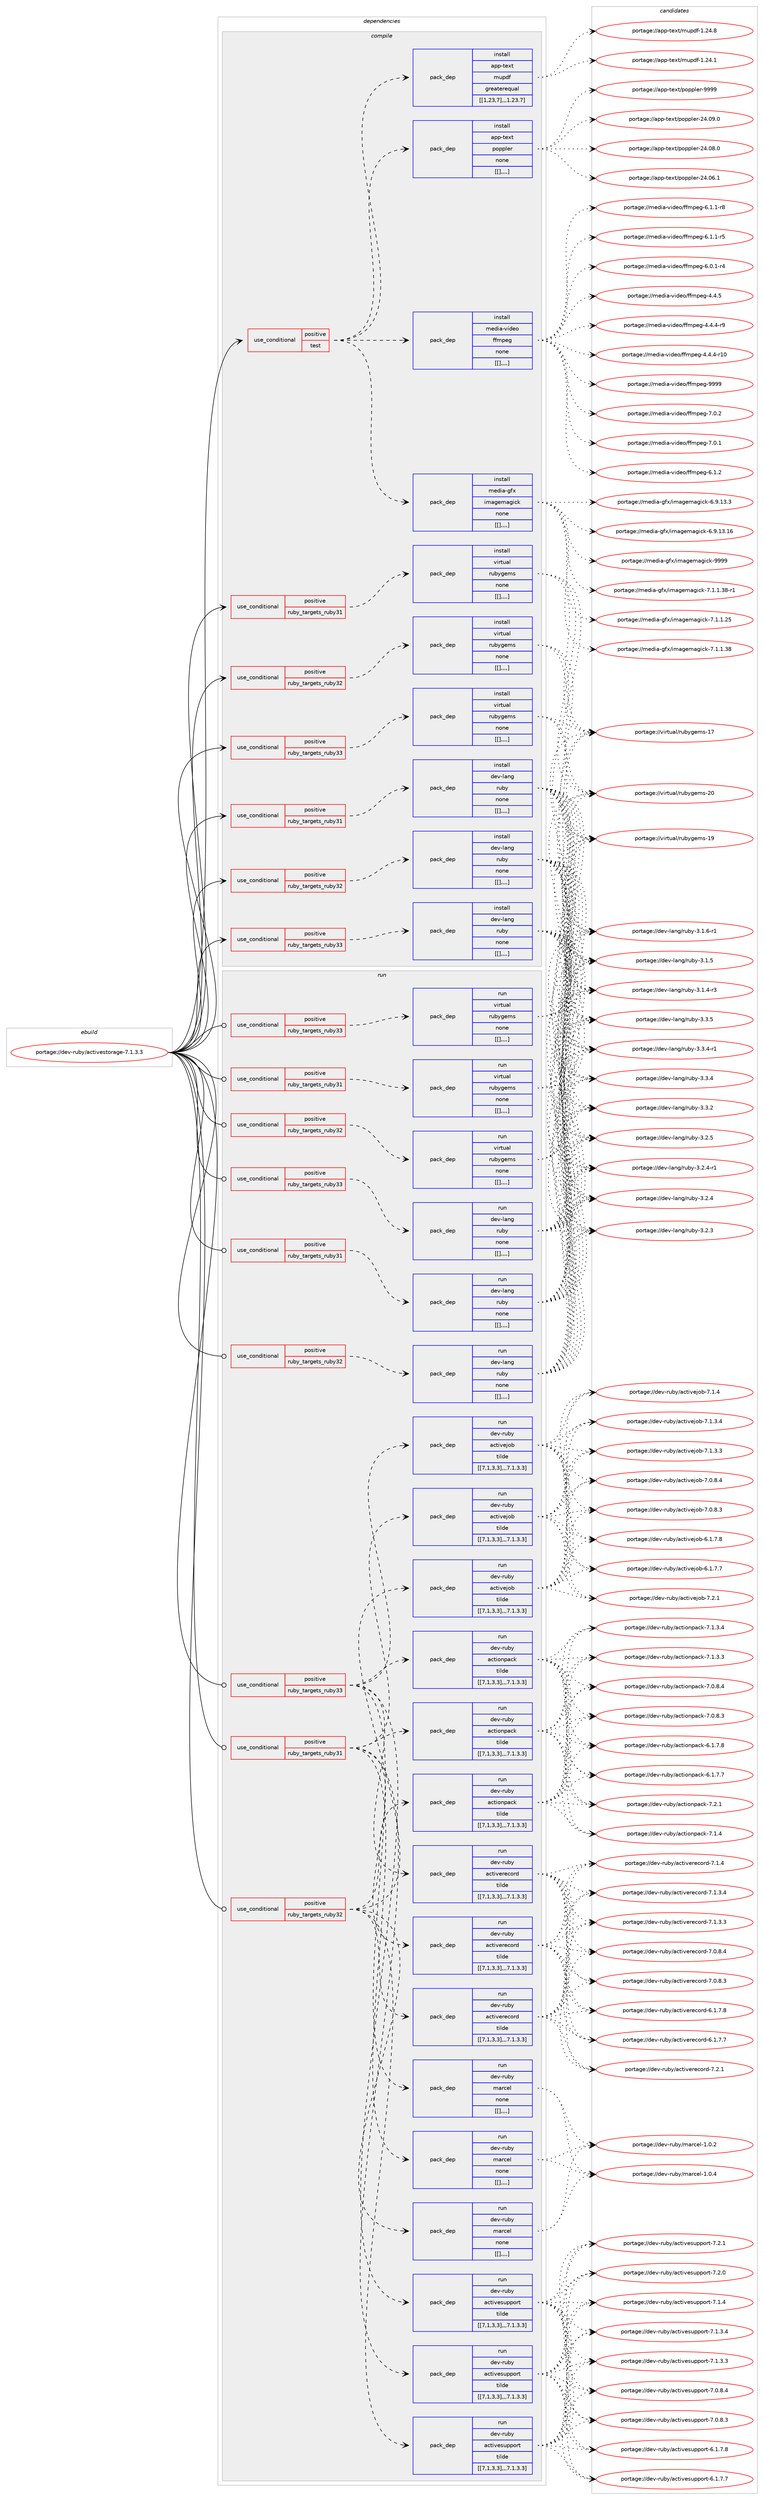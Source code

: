 digraph prolog {

# *************
# Graph options
# *************

newrank=true;
concentrate=true;
compound=true;
graph [rankdir=LR,fontname=Helvetica,fontsize=10,ranksep=1.5];#, ranksep=2.5, nodesep=0.2];
edge  [arrowhead=vee];
node  [fontname=Helvetica,fontsize=10];

# **********
# The ebuild
# **********

subgraph cluster_leftcol {
color=gray;
label=<<i>ebuild</i>>;
id [label="portage://dev-ruby/activestorage-7.1.3.3", color=red, width=4, href="../dev-ruby/activestorage-7.1.3.3.svg"];
}

# ****************
# The dependencies
# ****************

subgraph cluster_midcol {
color=gray;
label=<<i>dependencies</i>>;
subgraph cluster_compile {
fillcolor="#eeeeee";
style=filled;
label=<<i>compile</i>>;
subgraph cond44957 {
dependency177578 [label=<<TABLE BORDER="0" CELLBORDER="1" CELLSPACING="0" CELLPADDING="4"><TR><TD ROWSPAN="3" CELLPADDING="10">use_conditional</TD></TR><TR><TD>positive</TD></TR><TR><TD>ruby_targets_ruby31</TD></TR></TABLE>>, shape=none, color=red];
subgraph pack131344 {
dependency177579 [label=<<TABLE BORDER="0" CELLBORDER="1" CELLSPACING="0" CELLPADDING="4" WIDTH="220"><TR><TD ROWSPAN="6" CELLPADDING="30">pack_dep</TD></TR><TR><TD WIDTH="110">install</TD></TR><TR><TD>dev-lang</TD></TR><TR><TD>ruby</TD></TR><TR><TD>none</TD></TR><TR><TD>[[],,,,]</TD></TR></TABLE>>, shape=none, color=blue];
}
dependency177578:e -> dependency177579:w [weight=20,style="dashed",arrowhead="vee"];
}
id:e -> dependency177578:w [weight=20,style="solid",arrowhead="vee"];
subgraph cond44958 {
dependency177580 [label=<<TABLE BORDER="0" CELLBORDER="1" CELLSPACING="0" CELLPADDING="4"><TR><TD ROWSPAN="3" CELLPADDING="10">use_conditional</TD></TR><TR><TD>positive</TD></TR><TR><TD>ruby_targets_ruby31</TD></TR></TABLE>>, shape=none, color=red];
subgraph pack131345 {
dependency177581 [label=<<TABLE BORDER="0" CELLBORDER="1" CELLSPACING="0" CELLPADDING="4" WIDTH="220"><TR><TD ROWSPAN="6" CELLPADDING="30">pack_dep</TD></TR><TR><TD WIDTH="110">install</TD></TR><TR><TD>virtual</TD></TR><TR><TD>rubygems</TD></TR><TR><TD>none</TD></TR><TR><TD>[[],,,,]</TD></TR></TABLE>>, shape=none, color=blue];
}
dependency177580:e -> dependency177581:w [weight=20,style="dashed",arrowhead="vee"];
}
id:e -> dependency177580:w [weight=20,style="solid",arrowhead="vee"];
subgraph cond44959 {
dependency177582 [label=<<TABLE BORDER="0" CELLBORDER="1" CELLSPACING="0" CELLPADDING="4"><TR><TD ROWSPAN="3" CELLPADDING="10">use_conditional</TD></TR><TR><TD>positive</TD></TR><TR><TD>ruby_targets_ruby32</TD></TR></TABLE>>, shape=none, color=red];
subgraph pack131346 {
dependency177583 [label=<<TABLE BORDER="0" CELLBORDER="1" CELLSPACING="0" CELLPADDING="4" WIDTH="220"><TR><TD ROWSPAN="6" CELLPADDING="30">pack_dep</TD></TR><TR><TD WIDTH="110">install</TD></TR><TR><TD>dev-lang</TD></TR><TR><TD>ruby</TD></TR><TR><TD>none</TD></TR><TR><TD>[[],,,,]</TD></TR></TABLE>>, shape=none, color=blue];
}
dependency177582:e -> dependency177583:w [weight=20,style="dashed",arrowhead="vee"];
}
id:e -> dependency177582:w [weight=20,style="solid",arrowhead="vee"];
subgraph cond44960 {
dependency177584 [label=<<TABLE BORDER="0" CELLBORDER="1" CELLSPACING="0" CELLPADDING="4"><TR><TD ROWSPAN="3" CELLPADDING="10">use_conditional</TD></TR><TR><TD>positive</TD></TR><TR><TD>ruby_targets_ruby32</TD></TR></TABLE>>, shape=none, color=red];
subgraph pack131347 {
dependency177585 [label=<<TABLE BORDER="0" CELLBORDER="1" CELLSPACING="0" CELLPADDING="4" WIDTH="220"><TR><TD ROWSPAN="6" CELLPADDING="30">pack_dep</TD></TR><TR><TD WIDTH="110">install</TD></TR><TR><TD>virtual</TD></TR><TR><TD>rubygems</TD></TR><TR><TD>none</TD></TR><TR><TD>[[],,,,]</TD></TR></TABLE>>, shape=none, color=blue];
}
dependency177584:e -> dependency177585:w [weight=20,style="dashed",arrowhead="vee"];
}
id:e -> dependency177584:w [weight=20,style="solid",arrowhead="vee"];
subgraph cond44961 {
dependency177586 [label=<<TABLE BORDER="0" CELLBORDER="1" CELLSPACING="0" CELLPADDING="4"><TR><TD ROWSPAN="3" CELLPADDING="10">use_conditional</TD></TR><TR><TD>positive</TD></TR><TR><TD>ruby_targets_ruby33</TD></TR></TABLE>>, shape=none, color=red];
subgraph pack131348 {
dependency177587 [label=<<TABLE BORDER="0" CELLBORDER="1" CELLSPACING="0" CELLPADDING="4" WIDTH="220"><TR><TD ROWSPAN="6" CELLPADDING="30">pack_dep</TD></TR><TR><TD WIDTH="110">install</TD></TR><TR><TD>dev-lang</TD></TR><TR><TD>ruby</TD></TR><TR><TD>none</TD></TR><TR><TD>[[],,,,]</TD></TR></TABLE>>, shape=none, color=blue];
}
dependency177586:e -> dependency177587:w [weight=20,style="dashed",arrowhead="vee"];
}
id:e -> dependency177586:w [weight=20,style="solid",arrowhead="vee"];
subgraph cond44962 {
dependency177588 [label=<<TABLE BORDER="0" CELLBORDER="1" CELLSPACING="0" CELLPADDING="4"><TR><TD ROWSPAN="3" CELLPADDING="10">use_conditional</TD></TR><TR><TD>positive</TD></TR><TR><TD>ruby_targets_ruby33</TD></TR></TABLE>>, shape=none, color=red];
subgraph pack131349 {
dependency177589 [label=<<TABLE BORDER="0" CELLBORDER="1" CELLSPACING="0" CELLPADDING="4" WIDTH="220"><TR><TD ROWSPAN="6" CELLPADDING="30">pack_dep</TD></TR><TR><TD WIDTH="110">install</TD></TR><TR><TD>virtual</TD></TR><TR><TD>rubygems</TD></TR><TR><TD>none</TD></TR><TR><TD>[[],,,,]</TD></TR></TABLE>>, shape=none, color=blue];
}
dependency177588:e -> dependency177589:w [weight=20,style="dashed",arrowhead="vee"];
}
id:e -> dependency177588:w [weight=20,style="solid",arrowhead="vee"];
subgraph cond44963 {
dependency177590 [label=<<TABLE BORDER="0" CELLBORDER="1" CELLSPACING="0" CELLPADDING="4"><TR><TD ROWSPAN="3" CELLPADDING="10">use_conditional</TD></TR><TR><TD>positive</TD></TR><TR><TD>test</TD></TR></TABLE>>, shape=none, color=red];
subgraph pack131350 {
dependency177591 [label=<<TABLE BORDER="0" CELLBORDER="1" CELLSPACING="0" CELLPADDING="4" WIDTH="220"><TR><TD ROWSPAN="6" CELLPADDING="30">pack_dep</TD></TR><TR><TD WIDTH="110">install</TD></TR><TR><TD>app-text</TD></TR><TR><TD>mupdf</TD></TR><TR><TD>greaterequal</TD></TR><TR><TD>[[1,23,7],,,1.23.7]</TD></TR></TABLE>>, shape=none, color=blue];
}
dependency177590:e -> dependency177591:w [weight=20,style="dashed",arrowhead="vee"];
subgraph pack131351 {
dependency177592 [label=<<TABLE BORDER="0" CELLBORDER="1" CELLSPACING="0" CELLPADDING="4" WIDTH="220"><TR><TD ROWSPAN="6" CELLPADDING="30">pack_dep</TD></TR><TR><TD WIDTH="110">install</TD></TR><TR><TD>media-gfx</TD></TR><TR><TD>imagemagick</TD></TR><TR><TD>none</TD></TR><TR><TD>[[],,,,]</TD></TR></TABLE>>, shape=none, color=blue];
}
dependency177590:e -> dependency177592:w [weight=20,style="dashed",arrowhead="vee"];
subgraph pack131352 {
dependency177593 [label=<<TABLE BORDER="0" CELLBORDER="1" CELLSPACING="0" CELLPADDING="4" WIDTH="220"><TR><TD ROWSPAN="6" CELLPADDING="30">pack_dep</TD></TR><TR><TD WIDTH="110">install</TD></TR><TR><TD>media-video</TD></TR><TR><TD>ffmpeg</TD></TR><TR><TD>none</TD></TR><TR><TD>[[],,,,]</TD></TR></TABLE>>, shape=none, color=blue];
}
dependency177590:e -> dependency177593:w [weight=20,style="dashed",arrowhead="vee"];
subgraph pack131353 {
dependency177594 [label=<<TABLE BORDER="0" CELLBORDER="1" CELLSPACING="0" CELLPADDING="4" WIDTH="220"><TR><TD ROWSPAN="6" CELLPADDING="30">pack_dep</TD></TR><TR><TD WIDTH="110">install</TD></TR><TR><TD>app-text</TD></TR><TR><TD>poppler</TD></TR><TR><TD>none</TD></TR><TR><TD>[[],,,,]</TD></TR></TABLE>>, shape=none, color=blue];
}
dependency177590:e -> dependency177594:w [weight=20,style="dashed",arrowhead="vee"];
}
id:e -> dependency177590:w [weight=20,style="solid",arrowhead="vee"];
}
subgraph cluster_compileandrun {
fillcolor="#eeeeee";
style=filled;
label=<<i>compile and run</i>>;
}
subgraph cluster_run {
fillcolor="#eeeeee";
style=filled;
label=<<i>run</i>>;
subgraph cond44964 {
dependency177595 [label=<<TABLE BORDER="0" CELLBORDER="1" CELLSPACING="0" CELLPADDING="4"><TR><TD ROWSPAN="3" CELLPADDING="10">use_conditional</TD></TR><TR><TD>positive</TD></TR><TR><TD>ruby_targets_ruby31</TD></TR></TABLE>>, shape=none, color=red];
subgraph pack131354 {
dependency177596 [label=<<TABLE BORDER="0" CELLBORDER="1" CELLSPACING="0" CELLPADDING="4" WIDTH="220"><TR><TD ROWSPAN="6" CELLPADDING="30">pack_dep</TD></TR><TR><TD WIDTH="110">run</TD></TR><TR><TD>dev-lang</TD></TR><TR><TD>ruby</TD></TR><TR><TD>none</TD></TR><TR><TD>[[],,,,]</TD></TR></TABLE>>, shape=none, color=blue];
}
dependency177595:e -> dependency177596:w [weight=20,style="dashed",arrowhead="vee"];
}
id:e -> dependency177595:w [weight=20,style="solid",arrowhead="odot"];
subgraph cond44965 {
dependency177597 [label=<<TABLE BORDER="0" CELLBORDER="1" CELLSPACING="0" CELLPADDING="4"><TR><TD ROWSPAN="3" CELLPADDING="10">use_conditional</TD></TR><TR><TD>positive</TD></TR><TR><TD>ruby_targets_ruby31</TD></TR></TABLE>>, shape=none, color=red];
subgraph pack131355 {
dependency177598 [label=<<TABLE BORDER="0" CELLBORDER="1" CELLSPACING="0" CELLPADDING="4" WIDTH="220"><TR><TD ROWSPAN="6" CELLPADDING="30">pack_dep</TD></TR><TR><TD WIDTH="110">run</TD></TR><TR><TD>dev-ruby</TD></TR><TR><TD>actionpack</TD></TR><TR><TD>tilde</TD></TR><TR><TD>[[7,1,3,3],,,7.1.3.3]</TD></TR></TABLE>>, shape=none, color=blue];
}
dependency177597:e -> dependency177598:w [weight=20,style="dashed",arrowhead="vee"];
subgraph pack131356 {
dependency177599 [label=<<TABLE BORDER="0" CELLBORDER="1" CELLSPACING="0" CELLPADDING="4" WIDTH="220"><TR><TD ROWSPAN="6" CELLPADDING="30">pack_dep</TD></TR><TR><TD WIDTH="110">run</TD></TR><TR><TD>dev-ruby</TD></TR><TR><TD>activejob</TD></TR><TR><TD>tilde</TD></TR><TR><TD>[[7,1,3,3],,,7.1.3.3]</TD></TR></TABLE>>, shape=none, color=blue];
}
dependency177597:e -> dependency177599:w [weight=20,style="dashed",arrowhead="vee"];
subgraph pack131357 {
dependency177600 [label=<<TABLE BORDER="0" CELLBORDER="1" CELLSPACING="0" CELLPADDING="4" WIDTH="220"><TR><TD ROWSPAN="6" CELLPADDING="30">pack_dep</TD></TR><TR><TD WIDTH="110">run</TD></TR><TR><TD>dev-ruby</TD></TR><TR><TD>activerecord</TD></TR><TR><TD>tilde</TD></TR><TR><TD>[[7,1,3,3],,,7.1.3.3]</TD></TR></TABLE>>, shape=none, color=blue];
}
dependency177597:e -> dependency177600:w [weight=20,style="dashed",arrowhead="vee"];
subgraph pack131358 {
dependency177601 [label=<<TABLE BORDER="0" CELLBORDER="1" CELLSPACING="0" CELLPADDING="4" WIDTH="220"><TR><TD ROWSPAN="6" CELLPADDING="30">pack_dep</TD></TR><TR><TD WIDTH="110">run</TD></TR><TR><TD>dev-ruby</TD></TR><TR><TD>activesupport</TD></TR><TR><TD>tilde</TD></TR><TR><TD>[[7,1,3,3],,,7.1.3.3]</TD></TR></TABLE>>, shape=none, color=blue];
}
dependency177597:e -> dependency177601:w [weight=20,style="dashed",arrowhead="vee"];
subgraph pack131359 {
dependency177602 [label=<<TABLE BORDER="0" CELLBORDER="1" CELLSPACING="0" CELLPADDING="4" WIDTH="220"><TR><TD ROWSPAN="6" CELLPADDING="30">pack_dep</TD></TR><TR><TD WIDTH="110">run</TD></TR><TR><TD>dev-ruby</TD></TR><TR><TD>marcel</TD></TR><TR><TD>none</TD></TR><TR><TD>[[],,,,]</TD></TR></TABLE>>, shape=none, color=blue];
}
dependency177597:e -> dependency177602:w [weight=20,style="dashed",arrowhead="vee"];
}
id:e -> dependency177597:w [weight=20,style="solid",arrowhead="odot"];
subgraph cond44966 {
dependency177603 [label=<<TABLE BORDER="0" CELLBORDER="1" CELLSPACING="0" CELLPADDING="4"><TR><TD ROWSPAN="3" CELLPADDING="10">use_conditional</TD></TR><TR><TD>positive</TD></TR><TR><TD>ruby_targets_ruby31</TD></TR></TABLE>>, shape=none, color=red];
subgraph pack131360 {
dependency177604 [label=<<TABLE BORDER="0" CELLBORDER="1" CELLSPACING="0" CELLPADDING="4" WIDTH="220"><TR><TD ROWSPAN="6" CELLPADDING="30">pack_dep</TD></TR><TR><TD WIDTH="110">run</TD></TR><TR><TD>virtual</TD></TR><TR><TD>rubygems</TD></TR><TR><TD>none</TD></TR><TR><TD>[[],,,,]</TD></TR></TABLE>>, shape=none, color=blue];
}
dependency177603:e -> dependency177604:w [weight=20,style="dashed",arrowhead="vee"];
}
id:e -> dependency177603:w [weight=20,style="solid",arrowhead="odot"];
subgraph cond44967 {
dependency177605 [label=<<TABLE BORDER="0" CELLBORDER="1" CELLSPACING="0" CELLPADDING="4"><TR><TD ROWSPAN="3" CELLPADDING="10">use_conditional</TD></TR><TR><TD>positive</TD></TR><TR><TD>ruby_targets_ruby32</TD></TR></TABLE>>, shape=none, color=red];
subgraph pack131361 {
dependency177606 [label=<<TABLE BORDER="0" CELLBORDER="1" CELLSPACING="0" CELLPADDING="4" WIDTH="220"><TR><TD ROWSPAN="6" CELLPADDING="30">pack_dep</TD></TR><TR><TD WIDTH="110">run</TD></TR><TR><TD>dev-lang</TD></TR><TR><TD>ruby</TD></TR><TR><TD>none</TD></TR><TR><TD>[[],,,,]</TD></TR></TABLE>>, shape=none, color=blue];
}
dependency177605:e -> dependency177606:w [weight=20,style="dashed",arrowhead="vee"];
}
id:e -> dependency177605:w [weight=20,style="solid",arrowhead="odot"];
subgraph cond44968 {
dependency177607 [label=<<TABLE BORDER="0" CELLBORDER="1" CELLSPACING="0" CELLPADDING="4"><TR><TD ROWSPAN="3" CELLPADDING="10">use_conditional</TD></TR><TR><TD>positive</TD></TR><TR><TD>ruby_targets_ruby32</TD></TR></TABLE>>, shape=none, color=red];
subgraph pack131362 {
dependency177608 [label=<<TABLE BORDER="0" CELLBORDER="1" CELLSPACING="0" CELLPADDING="4" WIDTH="220"><TR><TD ROWSPAN="6" CELLPADDING="30">pack_dep</TD></TR><TR><TD WIDTH="110">run</TD></TR><TR><TD>dev-ruby</TD></TR><TR><TD>actionpack</TD></TR><TR><TD>tilde</TD></TR><TR><TD>[[7,1,3,3],,,7.1.3.3]</TD></TR></TABLE>>, shape=none, color=blue];
}
dependency177607:e -> dependency177608:w [weight=20,style="dashed",arrowhead="vee"];
subgraph pack131363 {
dependency177609 [label=<<TABLE BORDER="0" CELLBORDER="1" CELLSPACING="0" CELLPADDING="4" WIDTH="220"><TR><TD ROWSPAN="6" CELLPADDING="30">pack_dep</TD></TR><TR><TD WIDTH="110">run</TD></TR><TR><TD>dev-ruby</TD></TR><TR><TD>activejob</TD></TR><TR><TD>tilde</TD></TR><TR><TD>[[7,1,3,3],,,7.1.3.3]</TD></TR></TABLE>>, shape=none, color=blue];
}
dependency177607:e -> dependency177609:w [weight=20,style="dashed",arrowhead="vee"];
subgraph pack131364 {
dependency177610 [label=<<TABLE BORDER="0" CELLBORDER="1" CELLSPACING="0" CELLPADDING="4" WIDTH="220"><TR><TD ROWSPAN="6" CELLPADDING="30">pack_dep</TD></TR><TR><TD WIDTH="110">run</TD></TR><TR><TD>dev-ruby</TD></TR><TR><TD>activerecord</TD></TR><TR><TD>tilde</TD></TR><TR><TD>[[7,1,3,3],,,7.1.3.3]</TD></TR></TABLE>>, shape=none, color=blue];
}
dependency177607:e -> dependency177610:w [weight=20,style="dashed",arrowhead="vee"];
subgraph pack131365 {
dependency177611 [label=<<TABLE BORDER="0" CELLBORDER="1" CELLSPACING="0" CELLPADDING="4" WIDTH="220"><TR><TD ROWSPAN="6" CELLPADDING="30">pack_dep</TD></TR><TR><TD WIDTH="110">run</TD></TR><TR><TD>dev-ruby</TD></TR><TR><TD>activesupport</TD></TR><TR><TD>tilde</TD></TR><TR><TD>[[7,1,3,3],,,7.1.3.3]</TD></TR></TABLE>>, shape=none, color=blue];
}
dependency177607:e -> dependency177611:w [weight=20,style="dashed",arrowhead="vee"];
subgraph pack131366 {
dependency177612 [label=<<TABLE BORDER="0" CELLBORDER="1" CELLSPACING="0" CELLPADDING="4" WIDTH="220"><TR><TD ROWSPAN="6" CELLPADDING="30">pack_dep</TD></TR><TR><TD WIDTH="110">run</TD></TR><TR><TD>dev-ruby</TD></TR><TR><TD>marcel</TD></TR><TR><TD>none</TD></TR><TR><TD>[[],,,,]</TD></TR></TABLE>>, shape=none, color=blue];
}
dependency177607:e -> dependency177612:w [weight=20,style="dashed",arrowhead="vee"];
}
id:e -> dependency177607:w [weight=20,style="solid",arrowhead="odot"];
subgraph cond44969 {
dependency177613 [label=<<TABLE BORDER="0" CELLBORDER="1" CELLSPACING="0" CELLPADDING="4"><TR><TD ROWSPAN="3" CELLPADDING="10">use_conditional</TD></TR><TR><TD>positive</TD></TR><TR><TD>ruby_targets_ruby32</TD></TR></TABLE>>, shape=none, color=red];
subgraph pack131367 {
dependency177614 [label=<<TABLE BORDER="0" CELLBORDER="1" CELLSPACING="0" CELLPADDING="4" WIDTH="220"><TR><TD ROWSPAN="6" CELLPADDING="30">pack_dep</TD></TR><TR><TD WIDTH="110">run</TD></TR><TR><TD>virtual</TD></TR><TR><TD>rubygems</TD></TR><TR><TD>none</TD></TR><TR><TD>[[],,,,]</TD></TR></TABLE>>, shape=none, color=blue];
}
dependency177613:e -> dependency177614:w [weight=20,style="dashed",arrowhead="vee"];
}
id:e -> dependency177613:w [weight=20,style="solid",arrowhead="odot"];
subgraph cond44970 {
dependency177615 [label=<<TABLE BORDER="0" CELLBORDER="1" CELLSPACING="0" CELLPADDING="4"><TR><TD ROWSPAN="3" CELLPADDING="10">use_conditional</TD></TR><TR><TD>positive</TD></TR><TR><TD>ruby_targets_ruby33</TD></TR></TABLE>>, shape=none, color=red];
subgraph pack131368 {
dependency177616 [label=<<TABLE BORDER="0" CELLBORDER="1" CELLSPACING="0" CELLPADDING="4" WIDTH="220"><TR><TD ROWSPAN="6" CELLPADDING="30">pack_dep</TD></TR><TR><TD WIDTH="110">run</TD></TR><TR><TD>dev-lang</TD></TR><TR><TD>ruby</TD></TR><TR><TD>none</TD></TR><TR><TD>[[],,,,]</TD></TR></TABLE>>, shape=none, color=blue];
}
dependency177615:e -> dependency177616:w [weight=20,style="dashed",arrowhead="vee"];
}
id:e -> dependency177615:w [weight=20,style="solid",arrowhead="odot"];
subgraph cond44971 {
dependency177617 [label=<<TABLE BORDER="0" CELLBORDER="1" CELLSPACING="0" CELLPADDING="4"><TR><TD ROWSPAN="3" CELLPADDING="10">use_conditional</TD></TR><TR><TD>positive</TD></TR><TR><TD>ruby_targets_ruby33</TD></TR></TABLE>>, shape=none, color=red];
subgraph pack131369 {
dependency177618 [label=<<TABLE BORDER="0" CELLBORDER="1" CELLSPACING="0" CELLPADDING="4" WIDTH="220"><TR><TD ROWSPAN="6" CELLPADDING="30">pack_dep</TD></TR><TR><TD WIDTH="110">run</TD></TR><TR><TD>dev-ruby</TD></TR><TR><TD>actionpack</TD></TR><TR><TD>tilde</TD></TR><TR><TD>[[7,1,3,3],,,7.1.3.3]</TD></TR></TABLE>>, shape=none, color=blue];
}
dependency177617:e -> dependency177618:w [weight=20,style="dashed",arrowhead="vee"];
subgraph pack131370 {
dependency177619 [label=<<TABLE BORDER="0" CELLBORDER="1" CELLSPACING="0" CELLPADDING="4" WIDTH="220"><TR><TD ROWSPAN="6" CELLPADDING="30">pack_dep</TD></TR><TR><TD WIDTH="110">run</TD></TR><TR><TD>dev-ruby</TD></TR><TR><TD>activejob</TD></TR><TR><TD>tilde</TD></TR><TR><TD>[[7,1,3,3],,,7.1.3.3]</TD></TR></TABLE>>, shape=none, color=blue];
}
dependency177617:e -> dependency177619:w [weight=20,style="dashed",arrowhead="vee"];
subgraph pack131371 {
dependency177620 [label=<<TABLE BORDER="0" CELLBORDER="1" CELLSPACING="0" CELLPADDING="4" WIDTH="220"><TR><TD ROWSPAN="6" CELLPADDING="30">pack_dep</TD></TR><TR><TD WIDTH="110">run</TD></TR><TR><TD>dev-ruby</TD></TR><TR><TD>activerecord</TD></TR><TR><TD>tilde</TD></TR><TR><TD>[[7,1,3,3],,,7.1.3.3]</TD></TR></TABLE>>, shape=none, color=blue];
}
dependency177617:e -> dependency177620:w [weight=20,style="dashed",arrowhead="vee"];
subgraph pack131372 {
dependency177621 [label=<<TABLE BORDER="0" CELLBORDER="1" CELLSPACING="0" CELLPADDING="4" WIDTH="220"><TR><TD ROWSPAN="6" CELLPADDING="30">pack_dep</TD></TR><TR><TD WIDTH="110">run</TD></TR><TR><TD>dev-ruby</TD></TR><TR><TD>activesupport</TD></TR><TR><TD>tilde</TD></TR><TR><TD>[[7,1,3,3],,,7.1.3.3]</TD></TR></TABLE>>, shape=none, color=blue];
}
dependency177617:e -> dependency177621:w [weight=20,style="dashed",arrowhead="vee"];
subgraph pack131373 {
dependency177622 [label=<<TABLE BORDER="0" CELLBORDER="1" CELLSPACING="0" CELLPADDING="4" WIDTH="220"><TR><TD ROWSPAN="6" CELLPADDING="30">pack_dep</TD></TR><TR><TD WIDTH="110">run</TD></TR><TR><TD>dev-ruby</TD></TR><TR><TD>marcel</TD></TR><TR><TD>none</TD></TR><TR><TD>[[],,,,]</TD></TR></TABLE>>, shape=none, color=blue];
}
dependency177617:e -> dependency177622:w [weight=20,style="dashed",arrowhead="vee"];
}
id:e -> dependency177617:w [weight=20,style="solid",arrowhead="odot"];
subgraph cond44972 {
dependency177623 [label=<<TABLE BORDER="0" CELLBORDER="1" CELLSPACING="0" CELLPADDING="4"><TR><TD ROWSPAN="3" CELLPADDING="10">use_conditional</TD></TR><TR><TD>positive</TD></TR><TR><TD>ruby_targets_ruby33</TD></TR></TABLE>>, shape=none, color=red];
subgraph pack131374 {
dependency177624 [label=<<TABLE BORDER="0" CELLBORDER="1" CELLSPACING="0" CELLPADDING="4" WIDTH="220"><TR><TD ROWSPAN="6" CELLPADDING="30">pack_dep</TD></TR><TR><TD WIDTH="110">run</TD></TR><TR><TD>virtual</TD></TR><TR><TD>rubygems</TD></TR><TR><TD>none</TD></TR><TR><TD>[[],,,,]</TD></TR></TABLE>>, shape=none, color=blue];
}
dependency177623:e -> dependency177624:w [weight=20,style="dashed",arrowhead="vee"];
}
id:e -> dependency177623:w [weight=20,style="solid",arrowhead="odot"];
}
}

# **************
# The candidates
# **************

subgraph cluster_choices {
rank=same;
color=gray;
label=<<i>candidates</i>>;

subgraph choice131344 {
color=black;
nodesep=1;
choice10010111845108971101034711411798121455146514653 [label="portage://dev-lang/ruby-3.3.5", color=red, width=4,href="../dev-lang/ruby-3.3.5.svg"];
choice100101118451089711010347114117981214551465146524511449 [label="portage://dev-lang/ruby-3.3.4-r1", color=red, width=4,href="../dev-lang/ruby-3.3.4-r1.svg"];
choice10010111845108971101034711411798121455146514652 [label="portage://dev-lang/ruby-3.3.4", color=red, width=4,href="../dev-lang/ruby-3.3.4.svg"];
choice10010111845108971101034711411798121455146514650 [label="portage://dev-lang/ruby-3.3.2", color=red, width=4,href="../dev-lang/ruby-3.3.2.svg"];
choice10010111845108971101034711411798121455146504653 [label="portage://dev-lang/ruby-3.2.5", color=red, width=4,href="../dev-lang/ruby-3.2.5.svg"];
choice100101118451089711010347114117981214551465046524511449 [label="portage://dev-lang/ruby-3.2.4-r1", color=red, width=4,href="../dev-lang/ruby-3.2.4-r1.svg"];
choice10010111845108971101034711411798121455146504652 [label="portage://dev-lang/ruby-3.2.4", color=red, width=4,href="../dev-lang/ruby-3.2.4.svg"];
choice10010111845108971101034711411798121455146504651 [label="portage://dev-lang/ruby-3.2.3", color=red, width=4,href="../dev-lang/ruby-3.2.3.svg"];
choice100101118451089711010347114117981214551464946544511449 [label="portage://dev-lang/ruby-3.1.6-r1", color=red, width=4,href="../dev-lang/ruby-3.1.6-r1.svg"];
choice10010111845108971101034711411798121455146494653 [label="portage://dev-lang/ruby-3.1.5", color=red, width=4,href="../dev-lang/ruby-3.1.5.svg"];
choice100101118451089711010347114117981214551464946524511451 [label="portage://dev-lang/ruby-3.1.4-r3", color=red, width=4,href="../dev-lang/ruby-3.1.4-r3.svg"];
dependency177579:e -> choice10010111845108971101034711411798121455146514653:w [style=dotted,weight="100"];
dependency177579:e -> choice100101118451089711010347114117981214551465146524511449:w [style=dotted,weight="100"];
dependency177579:e -> choice10010111845108971101034711411798121455146514652:w [style=dotted,weight="100"];
dependency177579:e -> choice10010111845108971101034711411798121455146514650:w [style=dotted,weight="100"];
dependency177579:e -> choice10010111845108971101034711411798121455146504653:w [style=dotted,weight="100"];
dependency177579:e -> choice100101118451089711010347114117981214551465046524511449:w [style=dotted,weight="100"];
dependency177579:e -> choice10010111845108971101034711411798121455146504652:w [style=dotted,weight="100"];
dependency177579:e -> choice10010111845108971101034711411798121455146504651:w [style=dotted,weight="100"];
dependency177579:e -> choice100101118451089711010347114117981214551464946544511449:w [style=dotted,weight="100"];
dependency177579:e -> choice10010111845108971101034711411798121455146494653:w [style=dotted,weight="100"];
dependency177579:e -> choice100101118451089711010347114117981214551464946524511451:w [style=dotted,weight="100"];
}
subgraph choice131345 {
color=black;
nodesep=1;
choice118105114116117971084711411798121103101109115455048 [label="portage://virtual/rubygems-20", color=red, width=4,href="../virtual/rubygems-20.svg"];
choice118105114116117971084711411798121103101109115454957 [label="portage://virtual/rubygems-19", color=red, width=4,href="../virtual/rubygems-19.svg"];
choice118105114116117971084711411798121103101109115454955 [label="portage://virtual/rubygems-17", color=red, width=4,href="../virtual/rubygems-17.svg"];
dependency177581:e -> choice118105114116117971084711411798121103101109115455048:w [style=dotted,weight="100"];
dependency177581:e -> choice118105114116117971084711411798121103101109115454957:w [style=dotted,weight="100"];
dependency177581:e -> choice118105114116117971084711411798121103101109115454955:w [style=dotted,weight="100"];
}
subgraph choice131346 {
color=black;
nodesep=1;
choice10010111845108971101034711411798121455146514653 [label="portage://dev-lang/ruby-3.3.5", color=red, width=4,href="../dev-lang/ruby-3.3.5.svg"];
choice100101118451089711010347114117981214551465146524511449 [label="portage://dev-lang/ruby-3.3.4-r1", color=red, width=4,href="../dev-lang/ruby-3.3.4-r1.svg"];
choice10010111845108971101034711411798121455146514652 [label="portage://dev-lang/ruby-3.3.4", color=red, width=4,href="../dev-lang/ruby-3.3.4.svg"];
choice10010111845108971101034711411798121455146514650 [label="portage://dev-lang/ruby-3.3.2", color=red, width=4,href="../dev-lang/ruby-3.3.2.svg"];
choice10010111845108971101034711411798121455146504653 [label="portage://dev-lang/ruby-3.2.5", color=red, width=4,href="../dev-lang/ruby-3.2.5.svg"];
choice100101118451089711010347114117981214551465046524511449 [label="portage://dev-lang/ruby-3.2.4-r1", color=red, width=4,href="../dev-lang/ruby-3.2.4-r1.svg"];
choice10010111845108971101034711411798121455146504652 [label="portage://dev-lang/ruby-3.2.4", color=red, width=4,href="../dev-lang/ruby-3.2.4.svg"];
choice10010111845108971101034711411798121455146504651 [label="portage://dev-lang/ruby-3.2.3", color=red, width=4,href="../dev-lang/ruby-3.2.3.svg"];
choice100101118451089711010347114117981214551464946544511449 [label="portage://dev-lang/ruby-3.1.6-r1", color=red, width=4,href="../dev-lang/ruby-3.1.6-r1.svg"];
choice10010111845108971101034711411798121455146494653 [label="portage://dev-lang/ruby-3.1.5", color=red, width=4,href="../dev-lang/ruby-3.1.5.svg"];
choice100101118451089711010347114117981214551464946524511451 [label="portage://dev-lang/ruby-3.1.4-r3", color=red, width=4,href="../dev-lang/ruby-3.1.4-r3.svg"];
dependency177583:e -> choice10010111845108971101034711411798121455146514653:w [style=dotted,weight="100"];
dependency177583:e -> choice100101118451089711010347114117981214551465146524511449:w [style=dotted,weight="100"];
dependency177583:e -> choice10010111845108971101034711411798121455146514652:w [style=dotted,weight="100"];
dependency177583:e -> choice10010111845108971101034711411798121455146514650:w [style=dotted,weight="100"];
dependency177583:e -> choice10010111845108971101034711411798121455146504653:w [style=dotted,weight="100"];
dependency177583:e -> choice100101118451089711010347114117981214551465046524511449:w [style=dotted,weight="100"];
dependency177583:e -> choice10010111845108971101034711411798121455146504652:w [style=dotted,weight="100"];
dependency177583:e -> choice10010111845108971101034711411798121455146504651:w [style=dotted,weight="100"];
dependency177583:e -> choice100101118451089711010347114117981214551464946544511449:w [style=dotted,weight="100"];
dependency177583:e -> choice10010111845108971101034711411798121455146494653:w [style=dotted,weight="100"];
dependency177583:e -> choice100101118451089711010347114117981214551464946524511451:w [style=dotted,weight="100"];
}
subgraph choice131347 {
color=black;
nodesep=1;
choice118105114116117971084711411798121103101109115455048 [label="portage://virtual/rubygems-20", color=red, width=4,href="../virtual/rubygems-20.svg"];
choice118105114116117971084711411798121103101109115454957 [label="portage://virtual/rubygems-19", color=red, width=4,href="../virtual/rubygems-19.svg"];
choice118105114116117971084711411798121103101109115454955 [label="portage://virtual/rubygems-17", color=red, width=4,href="../virtual/rubygems-17.svg"];
dependency177585:e -> choice118105114116117971084711411798121103101109115455048:w [style=dotted,weight="100"];
dependency177585:e -> choice118105114116117971084711411798121103101109115454957:w [style=dotted,weight="100"];
dependency177585:e -> choice118105114116117971084711411798121103101109115454955:w [style=dotted,weight="100"];
}
subgraph choice131348 {
color=black;
nodesep=1;
choice10010111845108971101034711411798121455146514653 [label="portage://dev-lang/ruby-3.3.5", color=red, width=4,href="../dev-lang/ruby-3.3.5.svg"];
choice100101118451089711010347114117981214551465146524511449 [label="portage://dev-lang/ruby-3.3.4-r1", color=red, width=4,href="../dev-lang/ruby-3.3.4-r1.svg"];
choice10010111845108971101034711411798121455146514652 [label="portage://dev-lang/ruby-3.3.4", color=red, width=4,href="../dev-lang/ruby-3.3.4.svg"];
choice10010111845108971101034711411798121455146514650 [label="portage://dev-lang/ruby-3.3.2", color=red, width=4,href="../dev-lang/ruby-3.3.2.svg"];
choice10010111845108971101034711411798121455146504653 [label="portage://dev-lang/ruby-3.2.5", color=red, width=4,href="../dev-lang/ruby-3.2.5.svg"];
choice100101118451089711010347114117981214551465046524511449 [label="portage://dev-lang/ruby-3.2.4-r1", color=red, width=4,href="../dev-lang/ruby-3.2.4-r1.svg"];
choice10010111845108971101034711411798121455146504652 [label="portage://dev-lang/ruby-3.2.4", color=red, width=4,href="../dev-lang/ruby-3.2.4.svg"];
choice10010111845108971101034711411798121455146504651 [label="portage://dev-lang/ruby-3.2.3", color=red, width=4,href="../dev-lang/ruby-3.2.3.svg"];
choice100101118451089711010347114117981214551464946544511449 [label="portage://dev-lang/ruby-3.1.6-r1", color=red, width=4,href="../dev-lang/ruby-3.1.6-r1.svg"];
choice10010111845108971101034711411798121455146494653 [label="portage://dev-lang/ruby-3.1.5", color=red, width=4,href="../dev-lang/ruby-3.1.5.svg"];
choice100101118451089711010347114117981214551464946524511451 [label="portage://dev-lang/ruby-3.1.4-r3", color=red, width=4,href="../dev-lang/ruby-3.1.4-r3.svg"];
dependency177587:e -> choice10010111845108971101034711411798121455146514653:w [style=dotted,weight="100"];
dependency177587:e -> choice100101118451089711010347114117981214551465146524511449:w [style=dotted,weight="100"];
dependency177587:e -> choice10010111845108971101034711411798121455146514652:w [style=dotted,weight="100"];
dependency177587:e -> choice10010111845108971101034711411798121455146514650:w [style=dotted,weight="100"];
dependency177587:e -> choice10010111845108971101034711411798121455146504653:w [style=dotted,weight="100"];
dependency177587:e -> choice100101118451089711010347114117981214551465046524511449:w [style=dotted,weight="100"];
dependency177587:e -> choice10010111845108971101034711411798121455146504652:w [style=dotted,weight="100"];
dependency177587:e -> choice10010111845108971101034711411798121455146504651:w [style=dotted,weight="100"];
dependency177587:e -> choice100101118451089711010347114117981214551464946544511449:w [style=dotted,weight="100"];
dependency177587:e -> choice10010111845108971101034711411798121455146494653:w [style=dotted,weight="100"];
dependency177587:e -> choice100101118451089711010347114117981214551464946524511451:w [style=dotted,weight="100"];
}
subgraph choice131349 {
color=black;
nodesep=1;
choice118105114116117971084711411798121103101109115455048 [label="portage://virtual/rubygems-20", color=red, width=4,href="../virtual/rubygems-20.svg"];
choice118105114116117971084711411798121103101109115454957 [label="portage://virtual/rubygems-19", color=red, width=4,href="../virtual/rubygems-19.svg"];
choice118105114116117971084711411798121103101109115454955 [label="portage://virtual/rubygems-17", color=red, width=4,href="../virtual/rubygems-17.svg"];
dependency177589:e -> choice118105114116117971084711411798121103101109115455048:w [style=dotted,weight="100"];
dependency177589:e -> choice118105114116117971084711411798121103101109115454957:w [style=dotted,weight="100"];
dependency177589:e -> choice118105114116117971084711411798121103101109115454955:w [style=dotted,weight="100"];
}
subgraph choice131350 {
color=black;
nodesep=1;
choice97112112451161011201164710911711210010245494650524656 [label="portage://app-text/mupdf-1.24.8", color=red, width=4,href="../app-text/mupdf-1.24.8.svg"];
choice97112112451161011201164710911711210010245494650524649 [label="portage://app-text/mupdf-1.24.1", color=red, width=4,href="../app-text/mupdf-1.24.1.svg"];
dependency177591:e -> choice97112112451161011201164710911711210010245494650524656:w [style=dotted,weight="100"];
dependency177591:e -> choice97112112451161011201164710911711210010245494650524649:w [style=dotted,weight="100"];
}
subgraph choice131351 {
color=black;
nodesep=1;
choice1091011001059745103102120471051099710310110997103105991074557575757 [label="portage://media-gfx/imagemagick-9999", color=red, width=4,href="../media-gfx/imagemagick-9999.svg"];
choice1091011001059745103102120471051099710310110997103105991074555464946494651564511449 [label="portage://media-gfx/imagemagick-7.1.1.38-r1", color=red, width=4,href="../media-gfx/imagemagick-7.1.1.38-r1.svg"];
choice109101100105974510310212047105109971031011099710310599107455546494649465156 [label="portage://media-gfx/imagemagick-7.1.1.38", color=red, width=4,href="../media-gfx/imagemagick-7.1.1.38.svg"];
choice109101100105974510310212047105109971031011099710310599107455546494649465053 [label="portage://media-gfx/imagemagick-7.1.1.25", color=red, width=4,href="../media-gfx/imagemagick-7.1.1.25.svg"];
choice10910110010597451031021204710510997103101109971031059910745544657464951464954 [label="portage://media-gfx/imagemagick-6.9.13.16", color=red, width=4,href="../media-gfx/imagemagick-6.9.13.16.svg"];
choice109101100105974510310212047105109971031011099710310599107455446574649514651 [label="portage://media-gfx/imagemagick-6.9.13.3", color=red, width=4,href="../media-gfx/imagemagick-6.9.13.3.svg"];
dependency177592:e -> choice1091011001059745103102120471051099710310110997103105991074557575757:w [style=dotted,weight="100"];
dependency177592:e -> choice1091011001059745103102120471051099710310110997103105991074555464946494651564511449:w [style=dotted,weight="100"];
dependency177592:e -> choice109101100105974510310212047105109971031011099710310599107455546494649465156:w [style=dotted,weight="100"];
dependency177592:e -> choice109101100105974510310212047105109971031011099710310599107455546494649465053:w [style=dotted,weight="100"];
dependency177592:e -> choice10910110010597451031021204710510997103101109971031059910745544657464951464954:w [style=dotted,weight="100"];
dependency177592:e -> choice109101100105974510310212047105109971031011099710310599107455446574649514651:w [style=dotted,weight="100"];
}
subgraph choice131352 {
color=black;
nodesep=1;
choice1091011001059745118105100101111471021021091121011034557575757 [label="portage://media-video/ffmpeg-9999", color=red, width=4,href="../media-video/ffmpeg-9999.svg"];
choice109101100105974511810510010111147102102109112101103455546484650 [label="portage://media-video/ffmpeg-7.0.2", color=red, width=4,href="../media-video/ffmpeg-7.0.2.svg"];
choice109101100105974511810510010111147102102109112101103455546484649 [label="portage://media-video/ffmpeg-7.0.1", color=red, width=4,href="../media-video/ffmpeg-7.0.1.svg"];
choice109101100105974511810510010111147102102109112101103455446494650 [label="portage://media-video/ffmpeg-6.1.2", color=red, width=4,href="../media-video/ffmpeg-6.1.2.svg"];
choice1091011001059745118105100101111471021021091121011034554464946494511456 [label="portage://media-video/ffmpeg-6.1.1-r8", color=red, width=4,href="../media-video/ffmpeg-6.1.1-r8.svg"];
choice1091011001059745118105100101111471021021091121011034554464946494511453 [label="portage://media-video/ffmpeg-6.1.1-r5", color=red, width=4,href="../media-video/ffmpeg-6.1.1-r5.svg"];
choice1091011001059745118105100101111471021021091121011034554464846494511452 [label="portage://media-video/ffmpeg-6.0.1-r4", color=red, width=4,href="../media-video/ffmpeg-6.0.1-r4.svg"];
choice109101100105974511810510010111147102102109112101103455246524653 [label="portage://media-video/ffmpeg-4.4.5", color=red, width=4,href="../media-video/ffmpeg-4.4.5.svg"];
choice1091011001059745118105100101111471021021091121011034552465246524511457 [label="portage://media-video/ffmpeg-4.4.4-r9", color=red, width=4,href="../media-video/ffmpeg-4.4.4-r9.svg"];
choice109101100105974511810510010111147102102109112101103455246524652451144948 [label="portage://media-video/ffmpeg-4.4.4-r10", color=red, width=4,href="../media-video/ffmpeg-4.4.4-r10.svg"];
dependency177593:e -> choice1091011001059745118105100101111471021021091121011034557575757:w [style=dotted,weight="100"];
dependency177593:e -> choice109101100105974511810510010111147102102109112101103455546484650:w [style=dotted,weight="100"];
dependency177593:e -> choice109101100105974511810510010111147102102109112101103455546484649:w [style=dotted,weight="100"];
dependency177593:e -> choice109101100105974511810510010111147102102109112101103455446494650:w [style=dotted,weight="100"];
dependency177593:e -> choice1091011001059745118105100101111471021021091121011034554464946494511456:w [style=dotted,weight="100"];
dependency177593:e -> choice1091011001059745118105100101111471021021091121011034554464946494511453:w [style=dotted,weight="100"];
dependency177593:e -> choice1091011001059745118105100101111471021021091121011034554464846494511452:w [style=dotted,weight="100"];
dependency177593:e -> choice109101100105974511810510010111147102102109112101103455246524653:w [style=dotted,weight="100"];
dependency177593:e -> choice1091011001059745118105100101111471021021091121011034552465246524511457:w [style=dotted,weight="100"];
dependency177593:e -> choice109101100105974511810510010111147102102109112101103455246524652451144948:w [style=dotted,weight="100"];
}
subgraph choice131353 {
color=black;
nodesep=1;
choice9711211245116101120116471121111121121081011144557575757 [label="portage://app-text/poppler-9999", color=red, width=4,href="../app-text/poppler-9999.svg"];
choice9711211245116101120116471121111121121081011144550524648574648 [label="portage://app-text/poppler-24.09.0", color=red, width=4,href="../app-text/poppler-24.09.0.svg"];
choice9711211245116101120116471121111121121081011144550524648564648 [label="portage://app-text/poppler-24.08.0", color=red, width=4,href="../app-text/poppler-24.08.0.svg"];
choice9711211245116101120116471121111121121081011144550524648544649 [label="portage://app-text/poppler-24.06.1", color=red, width=4,href="../app-text/poppler-24.06.1.svg"];
dependency177594:e -> choice9711211245116101120116471121111121121081011144557575757:w [style=dotted,weight="100"];
dependency177594:e -> choice9711211245116101120116471121111121121081011144550524648574648:w [style=dotted,weight="100"];
dependency177594:e -> choice9711211245116101120116471121111121121081011144550524648564648:w [style=dotted,weight="100"];
dependency177594:e -> choice9711211245116101120116471121111121121081011144550524648544649:w [style=dotted,weight="100"];
}
subgraph choice131354 {
color=black;
nodesep=1;
choice10010111845108971101034711411798121455146514653 [label="portage://dev-lang/ruby-3.3.5", color=red, width=4,href="../dev-lang/ruby-3.3.5.svg"];
choice100101118451089711010347114117981214551465146524511449 [label="portage://dev-lang/ruby-3.3.4-r1", color=red, width=4,href="../dev-lang/ruby-3.3.4-r1.svg"];
choice10010111845108971101034711411798121455146514652 [label="portage://dev-lang/ruby-3.3.4", color=red, width=4,href="../dev-lang/ruby-3.3.4.svg"];
choice10010111845108971101034711411798121455146514650 [label="portage://dev-lang/ruby-3.3.2", color=red, width=4,href="../dev-lang/ruby-3.3.2.svg"];
choice10010111845108971101034711411798121455146504653 [label="portage://dev-lang/ruby-3.2.5", color=red, width=4,href="../dev-lang/ruby-3.2.5.svg"];
choice100101118451089711010347114117981214551465046524511449 [label="portage://dev-lang/ruby-3.2.4-r1", color=red, width=4,href="../dev-lang/ruby-3.2.4-r1.svg"];
choice10010111845108971101034711411798121455146504652 [label="portage://dev-lang/ruby-3.2.4", color=red, width=4,href="../dev-lang/ruby-3.2.4.svg"];
choice10010111845108971101034711411798121455146504651 [label="portage://dev-lang/ruby-3.2.3", color=red, width=4,href="../dev-lang/ruby-3.2.3.svg"];
choice100101118451089711010347114117981214551464946544511449 [label="portage://dev-lang/ruby-3.1.6-r1", color=red, width=4,href="../dev-lang/ruby-3.1.6-r1.svg"];
choice10010111845108971101034711411798121455146494653 [label="portage://dev-lang/ruby-3.1.5", color=red, width=4,href="../dev-lang/ruby-3.1.5.svg"];
choice100101118451089711010347114117981214551464946524511451 [label="portage://dev-lang/ruby-3.1.4-r3", color=red, width=4,href="../dev-lang/ruby-3.1.4-r3.svg"];
dependency177596:e -> choice10010111845108971101034711411798121455146514653:w [style=dotted,weight="100"];
dependency177596:e -> choice100101118451089711010347114117981214551465146524511449:w [style=dotted,weight="100"];
dependency177596:e -> choice10010111845108971101034711411798121455146514652:w [style=dotted,weight="100"];
dependency177596:e -> choice10010111845108971101034711411798121455146514650:w [style=dotted,weight="100"];
dependency177596:e -> choice10010111845108971101034711411798121455146504653:w [style=dotted,weight="100"];
dependency177596:e -> choice100101118451089711010347114117981214551465046524511449:w [style=dotted,weight="100"];
dependency177596:e -> choice10010111845108971101034711411798121455146504652:w [style=dotted,weight="100"];
dependency177596:e -> choice10010111845108971101034711411798121455146504651:w [style=dotted,weight="100"];
dependency177596:e -> choice100101118451089711010347114117981214551464946544511449:w [style=dotted,weight="100"];
dependency177596:e -> choice10010111845108971101034711411798121455146494653:w [style=dotted,weight="100"];
dependency177596:e -> choice100101118451089711010347114117981214551464946524511451:w [style=dotted,weight="100"];
}
subgraph choice131355 {
color=black;
nodesep=1;
choice10010111845114117981214797991161051111101129799107455546504649 [label="portage://dev-ruby/actionpack-7.2.1", color=red, width=4,href="../dev-ruby/actionpack-7.2.1.svg"];
choice10010111845114117981214797991161051111101129799107455546494652 [label="portage://dev-ruby/actionpack-7.1.4", color=red, width=4,href="../dev-ruby/actionpack-7.1.4.svg"];
choice100101118451141179812147979911610511111011297991074555464946514652 [label="portage://dev-ruby/actionpack-7.1.3.4", color=red, width=4,href="../dev-ruby/actionpack-7.1.3.4.svg"];
choice100101118451141179812147979911610511111011297991074555464946514651 [label="portage://dev-ruby/actionpack-7.1.3.3", color=red, width=4,href="../dev-ruby/actionpack-7.1.3.3.svg"];
choice100101118451141179812147979911610511111011297991074555464846564652 [label="portage://dev-ruby/actionpack-7.0.8.4", color=red, width=4,href="../dev-ruby/actionpack-7.0.8.4.svg"];
choice100101118451141179812147979911610511111011297991074555464846564651 [label="portage://dev-ruby/actionpack-7.0.8.3", color=red, width=4,href="../dev-ruby/actionpack-7.0.8.3.svg"];
choice100101118451141179812147979911610511111011297991074554464946554656 [label="portage://dev-ruby/actionpack-6.1.7.8", color=red, width=4,href="../dev-ruby/actionpack-6.1.7.8.svg"];
choice100101118451141179812147979911610511111011297991074554464946554655 [label="portage://dev-ruby/actionpack-6.1.7.7", color=red, width=4,href="../dev-ruby/actionpack-6.1.7.7.svg"];
dependency177598:e -> choice10010111845114117981214797991161051111101129799107455546504649:w [style=dotted,weight="100"];
dependency177598:e -> choice10010111845114117981214797991161051111101129799107455546494652:w [style=dotted,weight="100"];
dependency177598:e -> choice100101118451141179812147979911610511111011297991074555464946514652:w [style=dotted,weight="100"];
dependency177598:e -> choice100101118451141179812147979911610511111011297991074555464946514651:w [style=dotted,weight="100"];
dependency177598:e -> choice100101118451141179812147979911610511111011297991074555464846564652:w [style=dotted,weight="100"];
dependency177598:e -> choice100101118451141179812147979911610511111011297991074555464846564651:w [style=dotted,weight="100"];
dependency177598:e -> choice100101118451141179812147979911610511111011297991074554464946554656:w [style=dotted,weight="100"];
dependency177598:e -> choice100101118451141179812147979911610511111011297991074554464946554655:w [style=dotted,weight="100"];
}
subgraph choice131356 {
color=black;
nodesep=1;
choice100101118451141179812147979911610511810110611198455546504649 [label="portage://dev-ruby/activejob-7.2.1", color=red, width=4,href="../dev-ruby/activejob-7.2.1.svg"];
choice100101118451141179812147979911610511810110611198455546494652 [label="portage://dev-ruby/activejob-7.1.4", color=red, width=4,href="../dev-ruby/activejob-7.1.4.svg"];
choice1001011184511411798121479799116105118101106111984555464946514652 [label="portage://dev-ruby/activejob-7.1.3.4", color=red, width=4,href="../dev-ruby/activejob-7.1.3.4.svg"];
choice1001011184511411798121479799116105118101106111984555464946514651 [label="portage://dev-ruby/activejob-7.1.3.3", color=red, width=4,href="../dev-ruby/activejob-7.1.3.3.svg"];
choice1001011184511411798121479799116105118101106111984555464846564652 [label="portage://dev-ruby/activejob-7.0.8.4", color=red, width=4,href="../dev-ruby/activejob-7.0.8.4.svg"];
choice1001011184511411798121479799116105118101106111984555464846564651 [label="portage://dev-ruby/activejob-7.0.8.3", color=red, width=4,href="../dev-ruby/activejob-7.0.8.3.svg"];
choice1001011184511411798121479799116105118101106111984554464946554656 [label="portage://dev-ruby/activejob-6.1.7.8", color=red, width=4,href="../dev-ruby/activejob-6.1.7.8.svg"];
choice1001011184511411798121479799116105118101106111984554464946554655 [label="portage://dev-ruby/activejob-6.1.7.7", color=red, width=4,href="../dev-ruby/activejob-6.1.7.7.svg"];
dependency177599:e -> choice100101118451141179812147979911610511810110611198455546504649:w [style=dotted,weight="100"];
dependency177599:e -> choice100101118451141179812147979911610511810110611198455546494652:w [style=dotted,weight="100"];
dependency177599:e -> choice1001011184511411798121479799116105118101106111984555464946514652:w [style=dotted,weight="100"];
dependency177599:e -> choice1001011184511411798121479799116105118101106111984555464946514651:w [style=dotted,weight="100"];
dependency177599:e -> choice1001011184511411798121479799116105118101106111984555464846564652:w [style=dotted,weight="100"];
dependency177599:e -> choice1001011184511411798121479799116105118101106111984555464846564651:w [style=dotted,weight="100"];
dependency177599:e -> choice1001011184511411798121479799116105118101106111984554464946554656:w [style=dotted,weight="100"];
dependency177599:e -> choice1001011184511411798121479799116105118101106111984554464946554655:w [style=dotted,weight="100"];
}
subgraph choice131357 {
color=black;
nodesep=1;
choice100101118451141179812147979911610511810111410199111114100455546504649 [label="portage://dev-ruby/activerecord-7.2.1", color=red, width=4,href="../dev-ruby/activerecord-7.2.1.svg"];
choice100101118451141179812147979911610511810111410199111114100455546494652 [label="portage://dev-ruby/activerecord-7.1.4", color=red, width=4,href="../dev-ruby/activerecord-7.1.4.svg"];
choice1001011184511411798121479799116105118101114101991111141004555464946514652 [label="portage://dev-ruby/activerecord-7.1.3.4", color=red, width=4,href="../dev-ruby/activerecord-7.1.3.4.svg"];
choice1001011184511411798121479799116105118101114101991111141004555464946514651 [label="portage://dev-ruby/activerecord-7.1.3.3", color=red, width=4,href="../dev-ruby/activerecord-7.1.3.3.svg"];
choice1001011184511411798121479799116105118101114101991111141004555464846564652 [label="portage://dev-ruby/activerecord-7.0.8.4", color=red, width=4,href="../dev-ruby/activerecord-7.0.8.4.svg"];
choice1001011184511411798121479799116105118101114101991111141004555464846564651 [label="portage://dev-ruby/activerecord-7.0.8.3", color=red, width=4,href="../dev-ruby/activerecord-7.0.8.3.svg"];
choice1001011184511411798121479799116105118101114101991111141004554464946554656 [label="portage://dev-ruby/activerecord-6.1.7.8", color=red, width=4,href="../dev-ruby/activerecord-6.1.7.8.svg"];
choice1001011184511411798121479799116105118101114101991111141004554464946554655 [label="portage://dev-ruby/activerecord-6.1.7.7", color=red, width=4,href="../dev-ruby/activerecord-6.1.7.7.svg"];
dependency177600:e -> choice100101118451141179812147979911610511810111410199111114100455546504649:w [style=dotted,weight="100"];
dependency177600:e -> choice100101118451141179812147979911610511810111410199111114100455546494652:w [style=dotted,weight="100"];
dependency177600:e -> choice1001011184511411798121479799116105118101114101991111141004555464946514652:w [style=dotted,weight="100"];
dependency177600:e -> choice1001011184511411798121479799116105118101114101991111141004555464946514651:w [style=dotted,weight="100"];
dependency177600:e -> choice1001011184511411798121479799116105118101114101991111141004555464846564652:w [style=dotted,weight="100"];
dependency177600:e -> choice1001011184511411798121479799116105118101114101991111141004555464846564651:w [style=dotted,weight="100"];
dependency177600:e -> choice1001011184511411798121479799116105118101114101991111141004554464946554656:w [style=dotted,weight="100"];
dependency177600:e -> choice1001011184511411798121479799116105118101114101991111141004554464946554655:w [style=dotted,weight="100"];
}
subgraph choice131358 {
color=black;
nodesep=1;
choice1001011184511411798121479799116105118101115117112112111114116455546504649 [label="portage://dev-ruby/activesupport-7.2.1", color=red, width=4,href="../dev-ruby/activesupport-7.2.1.svg"];
choice1001011184511411798121479799116105118101115117112112111114116455546504648 [label="portage://dev-ruby/activesupport-7.2.0", color=red, width=4,href="../dev-ruby/activesupport-7.2.0.svg"];
choice1001011184511411798121479799116105118101115117112112111114116455546494652 [label="portage://dev-ruby/activesupport-7.1.4", color=red, width=4,href="../dev-ruby/activesupport-7.1.4.svg"];
choice10010111845114117981214797991161051181011151171121121111141164555464946514652 [label="portage://dev-ruby/activesupport-7.1.3.4", color=red, width=4,href="../dev-ruby/activesupport-7.1.3.4.svg"];
choice10010111845114117981214797991161051181011151171121121111141164555464946514651 [label="portage://dev-ruby/activesupport-7.1.3.3", color=red, width=4,href="../dev-ruby/activesupport-7.1.3.3.svg"];
choice10010111845114117981214797991161051181011151171121121111141164555464846564652 [label="portage://dev-ruby/activesupport-7.0.8.4", color=red, width=4,href="../dev-ruby/activesupport-7.0.8.4.svg"];
choice10010111845114117981214797991161051181011151171121121111141164555464846564651 [label="portage://dev-ruby/activesupport-7.0.8.3", color=red, width=4,href="../dev-ruby/activesupport-7.0.8.3.svg"];
choice10010111845114117981214797991161051181011151171121121111141164554464946554656 [label="portage://dev-ruby/activesupport-6.1.7.8", color=red, width=4,href="../dev-ruby/activesupport-6.1.7.8.svg"];
choice10010111845114117981214797991161051181011151171121121111141164554464946554655 [label="portage://dev-ruby/activesupport-6.1.7.7", color=red, width=4,href="../dev-ruby/activesupport-6.1.7.7.svg"];
dependency177601:e -> choice1001011184511411798121479799116105118101115117112112111114116455546504649:w [style=dotted,weight="100"];
dependency177601:e -> choice1001011184511411798121479799116105118101115117112112111114116455546504648:w [style=dotted,weight="100"];
dependency177601:e -> choice1001011184511411798121479799116105118101115117112112111114116455546494652:w [style=dotted,weight="100"];
dependency177601:e -> choice10010111845114117981214797991161051181011151171121121111141164555464946514652:w [style=dotted,weight="100"];
dependency177601:e -> choice10010111845114117981214797991161051181011151171121121111141164555464946514651:w [style=dotted,weight="100"];
dependency177601:e -> choice10010111845114117981214797991161051181011151171121121111141164555464846564652:w [style=dotted,weight="100"];
dependency177601:e -> choice10010111845114117981214797991161051181011151171121121111141164555464846564651:w [style=dotted,weight="100"];
dependency177601:e -> choice10010111845114117981214797991161051181011151171121121111141164554464946554656:w [style=dotted,weight="100"];
dependency177601:e -> choice10010111845114117981214797991161051181011151171121121111141164554464946554655:w [style=dotted,weight="100"];
}
subgraph choice131359 {
color=black;
nodesep=1;
choice1001011184511411798121471099711499101108454946484652 [label="portage://dev-ruby/marcel-1.0.4", color=red, width=4,href="../dev-ruby/marcel-1.0.4.svg"];
choice1001011184511411798121471099711499101108454946484650 [label="portage://dev-ruby/marcel-1.0.2", color=red, width=4,href="../dev-ruby/marcel-1.0.2.svg"];
dependency177602:e -> choice1001011184511411798121471099711499101108454946484652:w [style=dotted,weight="100"];
dependency177602:e -> choice1001011184511411798121471099711499101108454946484650:w [style=dotted,weight="100"];
}
subgraph choice131360 {
color=black;
nodesep=1;
choice118105114116117971084711411798121103101109115455048 [label="portage://virtual/rubygems-20", color=red, width=4,href="../virtual/rubygems-20.svg"];
choice118105114116117971084711411798121103101109115454957 [label="portage://virtual/rubygems-19", color=red, width=4,href="../virtual/rubygems-19.svg"];
choice118105114116117971084711411798121103101109115454955 [label="portage://virtual/rubygems-17", color=red, width=4,href="../virtual/rubygems-17.svg"];
dependency177604:e -> choice118105114116117971084711411798121103101109115455048:w [style=dotted,weight="100"];
dependency177604:e -> choice118105114116117971084711411798121103101109115454957:w [style=dotted,weight="100"];
dependency177604:e -> choice118105114116117971084711411798121103101109115454955:w [style=dotted,weight="100"];
}
subgraph choice131361 {
color=black;
nodesep=1;
choice10010111845108971101034711411798121455146514653 [label="portage://dev-lang/ruby-3.3.5", color=red, width=4,href="../dev-lang/ruby-3.3.5.svg"];
choice100101118451089711010347114117981214551465146524511449 [label="portage://dev-lang/ruby-3.3.4-r1", color=red, width=4,href="../dev-lang/ruby-3.3.4-r1.svg"];
choice10010111845108971101034711411798121455146514652 [label="portage://dev-lang/ruby-3.3.4", color=red, width=4,href="../dev-lang/ruby-3.3.4.svg"];
choice10010111845108971101034711411798121455146514650 [label="portage://dev-lang/ruby-3.3.2", color=red, width=4,href="../dev-lang/ruby-3.3.2.svg"];
choice10010111845108971101034711411798121455146504653 [label="portage://dev-lang/ruby-3.2.5", color=red, width=4,href="../dev-lang/ruby-3.2.5.svg"];
choice100101118451089711010347114117981214551465046524511449 [label="portage://dev-lang/ruby-3.2.4-r1", color=red, width=4,href="../dev-lang/ruby-3.2.4-r1.svg"];
choice10010111845108971101034711411798121455146504652 [label="portage://dev-lang/ruby-3.2.4", color=red, width=4,href="../dev-lang/ruby-3.2.4.svg"];
choice10010111845108971101034711411798121455146504651 [label="portage://dev-lang/ruby-3.2.3", color=red, width=4,href="../dev-lang/ruby-3.2.3.svg"];
choice100101118451089711010347114117981214551464946544511449 [label="portage://dev-lang/ruby-3.1.6-r1", color=red, width=4,href="../dev-lang/ruby-3.1.6-r1.svg"];
choice10010111845108971101034711411798121455146494653 [label="portage://dev-lang/ruby-3.1.5", color=red, width=4,href="../dev-lang/ruby-3.1.5.svg"];
choice100101118451089711010347114117981214551464946524511451 [label="portage://dev-lang/ruby-3.1.4-r3", color=red, width=4,href="../dev-lang/ruby-3.1.4-r3.svg"];
dependency177606:e -> choice10010111845108971101034711411798121455146514653:w [style=dotted,weight="100"];
dependency177606:e -> choice100101118451089711010347114117981214551465146524511449:w [style=dotted,weight="100"];
dependency177606:e -> choice10010111845108971101034711411798121455146514652:w [style=dotted,weight="100"];
dependency177606:e -> choice10010111845108971101034711411798121455146514650:w [style=dotted,weight="100"];
dependency177606:e -> choice10010111845108971101034711411798121455146504653:w [style=dotted,weight="100"];
dependency177606:e -> choice100101118451089711010347114117981214551465046524511449:w [style=dotted,weight="100"];
dependency177606:e -> choice10010111845108971101034711411798121455146504652:w [style=dotted,weight="100"];
dependency177606:e -> choice10010111845108971101034711411798121455146504651:w [style=dotted,weight="100"];
dependency177606:e -> choice100101118451089711010347114117981214551464946544511449:w [style=dotted,weight="100"];
dependency177606:e -> choice10010111845108971101034711411798121455146494653:w [style=dotted,weight="100"];
dependency177606:e -> choice100101118451089711010347114117981214551464946524511451:w [style=dotted,weight="100"];
}
subgraph choice131362 {
color=black;
nodesep=1;
choice10010111845114117981214797991161051111101129799107455546504649 [label="portage://dev-ruby/actionpack-7.2.1", color=red, width=4,href="../dev-ruby/actionpack-7.2.1.svg"];
choice10010111845114117981214797991161051111101129799107455546494652 [label="portage://dev-ruby/actionpack-7.1.4", color=red, width=4,href="../dev-ruby/actionpack-7.1.4.svg"];
choice100101118451141179812147979911610511111011297991074555464946514652 [label="portage://dev-ruby/actionpack-7.1.3.4", color=red, width=4,href="../dev-ruby/actionpack-7.1.3.4.svg"];
choice100101118451141179812147979911610511111011297991074555464946514651 [label="portage://dev-ruby/actionpack-7.1.3.3", color=red, width=4,href="../dev-ruby/actionpack-7.1.3.3.svg"];
choice100101118451141179812147979911610511111011297991074555464846564652 [label="portage://dev-ruby/actionpack-7.0.8.4", color=red, width=4,href="../dev-ruby/actionpack-7.0.8.4.svg"];
choice100101118451141179812147979911610511111011297991074555464846564651 [label="portage://dev-ruby/actionpack-7.0.8.3", color=red, width=4,href="../dev-ruby/actionpack-7.0.8.3.svg"];
choice100101118451141179812147979911610511111011297991074554464946554656 [label="portage://dev-ruby/actionpack-6.1.7.8", color=red, width=4,href="../dev-ruby/actionpack-6.1.7.8.svg"];
choice100101118451141179812147979911610511111011297991074554464946554655 [label="portage://dev-ruby/actionpack-6.1.7.7", color=red, width=4,href="../dev-ruby/actionpack-6.1.7.7.svg"];
dependency177608:e -> choice10010111845114117981214797991161051111101129799107455546504649:w [style=dotted,weight="100"];
dependency177608:e -> choice10010111845114117981214797991161051111101129799107455546494652:w [style=dotted,weight="100"];
dependency177608:e -> choice100101118451141179812147979911610511111011297991074555464946514652:w [style=dotted,weight="100"];
dependency177608:e -> choice100101118451141179812147979911610511111011297991074555464946514651:w [style=dotted,weight="100"];
dependency177608:e -> choice100101118451141179812147979911610511111011297991074555464846564652:w [style=dotted,weight="100"];
dependency177608:e -> choice100101118451141179812147979911610511111011297991074555464846564651:w [style=dotted,weight="100"];
dependency177608:e -> choice100101118451141179812147979911610511111011297991074554464946554656:w [style=dotted,weight="100"];
dependency177608:e -> choice100101118451141179812147979911610511111011297991074554464946554655:w [style=dotted,weight="100"];
}
subgraph choice131363 {
color=black;
nodesep=1;
choice100101118451141179812147979911610511810110611198455546504649 [label="portage://dev-ruby/activejob-7.2.1", color=red, width=4,href="../dev-ruby/activejob-7.2.1.svg"];
choice100101118451141179812147979911610511810110611198455546494652 [label="portage://dev-ruby/activejob-7.1.4", color=red, width=4,href="../dev-ruby/activejob-7.1.4.svg"];
choice1001011184511411798121479799116105118101106111984555464946514652 [label="portage://dev-ruby/activejob-7.1.3.4", color=red, width=4,href="../dev-ruby/activejob-7.1.3.4.svg"];
choice1001011184511411798121479799116105118101106111984555464946514651 [label="portage://dev-ruby/activejob-7.1.3.3", color=red, width=4,href="../dev-ruby/activejob-7.1.3.3.svg"];
choice1001011184511411798121479799116105118101106111984555464846564652 [label="portage://dev-ruby/activejob-7.0.8.4", color=red, width=4,href="../dev-ruby/activejob-7.0.8.4.svg"];
choice1001011184511411798121479799116105118101106111984555464846564651 [label="portage://dev-ruby/activejob-7.0.8.3", color=red, width=4,href="../dev-ruby/activejob-7.0.8.3.svg"];
choice1001011184511411798121479799116105118101106111984554464946554656 [label="portage://dev-ruby/activejob-6.1.7.8", color=red, width=4,href="../dev-ruby/activejob-6.1.7.8.svg"];
choice1001011184511411798121479799116105118101106111984554464946554655 [label="portage://dev-ruby/activejob-6.1.7.7", color=red, width=4,href="../dev-ruby/activejob-6.1.7.7.svg"];
dependency177609:e -> choice100101118451141179812147979911610511810110611198455546504649:w [style=dotted,weight="100"];
dependency177609:e -> choice100101118451141179812147979911610511810110611198455546494652:w [style=dotted,weight="100"];
dependency177609:e -> choice1001011184511411798121479799116105118101106111984555464946514652:w [style=dotted,weight="100"];
dependency177609:e -> choice1001011184511411798121479799116105118101106111984555464946514651:w [style=dotted,weight="100"];
dependency177609:e -> choice1001011184511411798121479799116105118101106111984555464846564652:w [style=dotted,weight="100"];
dependency177609:e -> choice1001011184511411798121479799116105118101106111984555464846564651:w [style=dotted,weight="100"];
dependency177609:e -> choice1001011184511411798121479799116105118101106111984554464946554656:w [style=dotted,weight="100"];
dependency177609:e -> choice1001011184511411798121479799116105118101106111984554464946554655:w [style=dotted,weight="100"];
}
subgraph choice131364 {
color=black;
nodesep=1;
choice100101118451141179812147979911610511810111410199111114100455546504649 [label="portage://dev-ruby/activerecord-7.2.1", color=red, width=4,href="../dev-ruby/activerecord-7.2.1.svg"];
choice100101118451141179812147979911610511810111410199111114100455546494652 [label="portage://dev-ruby/activerecord-7.1.4", color=red, width=4,href="../dev-ruby/activerecord-7.1.4.svg"];
choice1001011184511411798121479799116105118101114101991111141004555464946514652 [label="portage://dev-ruby/activerecord-7.1.3.4", color=red, width=4,href="../dev-ruby/activerecord-7.1.3.4.svg"];
choice1001011184511411798121479799116105118101114101991111141004555464946514651 [label="portage://dev-ruby/activerecord-7.1.3.3", color=red, width=4,href="../dev-ruby/activerecord-7.1.3.3.svg"];
choice1001011184511411798121479799116105118101114101991111141004555464846564652 [label="portage://dev-ruby/activerecord-7.0.8.4", color=red, width=4,href="../dev-ruby/activerecord-7.0.8.4.svg"];
choice1001011184511411798121479799116105118101114101991111141004555464846564651 [label="portage://dev-ruby/activerecord-7.0.8.3", color=red, width=4,href="../dev-ruby/activerecord-7.0.8.3.svg"];
choice1001011184511411798121479799116105118101114101991111141004554464946554656 [label="portage://dev-ruby/activerecord-6.1.7.8", color=red, width=4,href="../dev-ruby/activerecord-6.1.7.8.svg"];
choice1001011184511411798121479799116105118101114101991111141004554464946554655 [label="portage://dev-ruby/activerecord-6.1.7.7", color=red, width=4,href="../dev-ruby/activerecord-6.1.7.7.svg"];
dependency177610:e -> choice100101118451141179812147979911610511810111410199111114100455546504649:w [style=dotted,weight="100"];
dependency177610:e -> choice100101118451141179812147979911610511810111410199111114100455546494652:w [style=dotted,weight="100"];
dependency177610:e -> choice1001011184511411798121479799116105118101114101991111141004555464946514652:w [style=dotted,weight="100"];
dependency177610:e -> choice1001011184511411798121479799116105118101114101991111141004555464946514651:w [style=dotted,weight="100"];
dependency177610:e -> choice1001011184511411798121479799116105118101114101991111141004555464846564652:w [style=dotted,weight="100"];
dependency177610:e -> choice1001011184511411798121479799116105118101114101991111141004555464846564651:w [style=dotted,weight="100"];
dependency177610:e -> choice1001011184511411798121479799116105118101114101991111141004554464946554656:w [style=dotted,weight="100"];
dependency177610:e -> choice1001011184511411798121479799116105118101114101991111141004554464946554655:w [style=dotted,weight="100"];
}
subgraph choice131365 {
color=black;
nodesep=1;
choice1001011184511411798121479799116105118101115117112112111114116455546504649 [label="portage://dev-ruby/activesupport-7.2.1", color=red, width=4,href="../dev-ruby/activesupport-7.2.1.svg"];
choice1001011184511411798121479799116105118101115117112112111114116455546504648 [label="portage://dev-ruby/activesupport-7.2.0", color=red, width=4,href="../dev-ruby/activesupport-7.2.0.svg"];
choice1001011184511411798121479799116105118101115117112112111114116455546494652 [label="portage://dev-ruby/activesupport-7.1.4", color=red, width=4,href="../dev-ruby/activesupport-7.1.4.svg"];
choice10010111845114117981214797991161051181011151171121121111141164555464946514652 [label="portage://dev-ruby/activesupport-7.1.3.4", color=red, width=4,href="../dev-ruby/activesupport-7.1.3.4.svg"];
choice10010111845114117981214797991161051181011151171121121111141164555464946514651 [label="portage://dev-ruby/activesupport-7.1.3.3", color=red, width=4,href="../dev-ruby/activesupport-7.1.3.3.svg"];
choice10010111845114117981214797991161051181011151171121121111141164555464846564652 [label="portage://dev-ruby/activesupport-7.0.8.4", color=red, width=4,href="../dev-ruby/activesupport-7.0.8.4.svg"];
choice10010111845114117981214797991161051181011151171121121111141164555464846564651 [label="portage://dev-ruby/activesupport-7.0.8.3", color=red, width=4,href="../dev-ruby/activesupport-7.0.8.3.svg"];
choice10010111845114117981214797991161051181011151171121121111141164554464946554656 [label="portage://dev-ruby/activesupport-6.1.7.8", color=red, width=4,href="../dev-ruby/activesupport-6.1.7.8.svg"];
choice10010111845114117981214797991161051181011151171121121111141164554464946554655 [label="portage://dev-ruby/activesupport-6.1.7.7", color=red, width=4,href="../dev-ruby/activesupport-6.1.7.7.svg"];
dependency177611:e -> choice1001011184511411798121479799116105118101115117112112111114116455546504649:w [style=dotted,weight="100"];
dependency177611:e -> choice1001011184511411798121479799116105118101115117112112111114116455546504648:w [style=dotted,weight="100"];
dependency177611:e -> choice1001011184511411798121479799116105118101115117112112111114116455546494652:w [style=dotted,weight="100"];
dependency177611:e -> choice10010111845114117981214797991161051181011151171121121111141164555464946514652:w [style=dotted,weight="100"];
dependency177611:e -> choice10010111845114117981214797991161051181011151171121121111141164555464946514651:w [style=dotted,weight="100"];
dependency177611:e -> choice10010111845114117981214797991161051181011151171121121111141164555464846564652:w [style=dotted,weight="100"];
dependency177611:e -> choice10010111845114117981214797991161051181011151171121121111141164555464846564651:w [style=dotted,weight="100"];
dependency177611:e -> choice10010111845114117981214797991161051181011151171121121111141164554464946554656:w [style=dotted,weight="100"];
dependency177611:e -> choice10010111845114117981214797991161051181011151171121121111141164554464946554655:w [style=dotted,weight="100"];
}
subgraph choice131366 {
color=black;
nodesep=1;
choice1001011184511411798121471099711499101108454946484652 [label="portage://dev-ruby/marcel-1.0.4", color=red, width=4,href="../dev-ruby/marcel-1.0.4.svg"];
choice1001011184511411798121471099711499101108454946484650 [label="portage://dev-ruby/marcel-1.0.2", color=red, width=4,href="../dev-ruby/marcel-1.0.2.svg"];
dependency177612:e -> choice1001011184511411798121471099711499101108454946484652:w [style=dotted,weight="100"];
dependency177612:e -> choice1001011184511411798121471099711499101108454946484650:w [style=dotted,weight="100"];
}
subgraph choice131367 {
color=black;
nodesep=1;
choice118105114116117971084711411798121103101109115455048 [label="portage://virtual/rubygems-20", color=red, width=4,href="../virtual/rubygems-20.svg"];
choice118105114116117971084711411798121103101109115454957 [label="portage://virtual/rubygems-19", color=red, width=4,href="../virtual/rubygems-19.svg"];
choice118105114116117971084711411798121103101109115454955 [label="portage://virtual/rubygems-17", color=red, width=4,href="../virtual/rubygems-17.svg"];
dependency177614:e -> choice118105114116117971084711411798121103101109115455048:w [style=dotted,weight="100"];
dependency177614:e -> choice118105114116117971084711411798121103101109115454957:w [style=dotted,weight="100"];
dependency177614:e -> choice118105114116117971084711411798121103101109115454955:w [style=dotted,weight="100"];
}
subgraph choice131368 {
color=black;
nodesep=1;
choice10010111845108971101034711411798121455146514653 [label="portage://dev-lang/ruby-3.3.5", color=red, width=4,href="../dev-lang/ruby-3.3.5.svg"];
choice100101118451089711010347114117981214551465146524511449 [label="portage://dev-lang/ruby-3.3.4-r1", color=red, width=4,href="../dev-lang/ruby-3.3.4-r1.svg"];
choice10010111845108971101034711411798121455146514652 [label="portage://dev-lang/ruby-3.3.4", color=red, width=4,href="../dev-lang/ruby-3.3.4.svg"];
choice10010111845108971101034711411798121455146514650 [label="portage://dev-lang/ruby-3.3.2", color=red, width=4,href="../dev-lang/ruby-3.3.2.svg"];
choice10010111845108971101034711411798121455146504653 [label="portage://dev-lang/ruby-3.2.5", color=red, width=4,href="../dev-lang/ruby-3.2.5.svg"];
choice100101118451089711010347114117981214551465046524511449 [label="portage://dev-lang/ruby-3.2.4-r1", color=red, width=4,href="../dev-lang/ruby-3.2.4-r1.svg"];
choice10010111845108971101034711411798121455146504652 [label="portage://dev-lang/ruby-3.2.4", color=red, width=4,href="../dev-lang/ruby-3.2.4.svg"];
choice10010111845108971101034711411798121455146504651 [label="portage://dev-lang/ruby-3.2.3", color=red, width=4,href="../dev-lang/ruby-3.2.3.svg"];
choice100101118451089711010347114117981214551464946544511449 [label="portage://dev-lang/ruby-3.1.6-r1", color=red, width=4,href="../dev-lang/ruby-3.1.6-r1.svg"];
choice10010111845108971101034711411798121455146494653 [label="portage://dev-lang/ruby-3.1.5", color=red, width=4,href="../dev-lang/ruby-3.1.5.svg"];
choice100101118451089711010347114117981214551464946524511451 [label="portage://dev-lang/ruby-3.1.4-r3", color=red, width=4,href="../dev-lang/ruby-3.1.4-r3.svg"];
dependency177616:e -> choice10010111845108971101034711411798121455146514653:w [style=dotted,weight="100"];
dependency177616:e -> choice100101118451089711010347114117981214551465146524511449:w [style=dotted,weight="100"];
dependency177616:e -> choice10010111845108971101034711411798121455146514652:w [style=dotted,weight="100"];
dependency177616:e -> choice10010111845108971101034711411798121455146514650:w [style=dotted,weight="100"];
dependency177616:e -> choice10010111845108971101034711411798121455146504653:w [style=dotted,weight="100"];
dependency177616:e -> choice100101118451089711010347114117981214551465046524511449:w [style=dotted,weight="100"];
dependency177616:e -> choice10010111845108971101034711411798121455146504652:w [style=dotted,weight="100"];
dependency177616:e -> choice10010111845108971101034711411798121455146504651:w [style=dotted,weight="100"];
dependency177616:e -> choice100101118451089711010347114117981214551464946544511449:w [style=dotted,weight="100"];
dependency177616:e -> choice10010111845108971101034711411798121455146494653:w [style=dotted,weight="100"];
dependency177616:e -> choice100101118451089711010347114117981214551464946524511451:w [style=dotted,weight="100"];
}
subgraph choice131369 {
color=black;
nodesep=1;
choice10010111845114117981214797991161051111101129799107455546504649 [label="portage://dev-ruby/actionpack-7.2.1", color=red, width=4,href="../dev-ruby/actionpack-7.2.1.svg"];
choice10010111845114117981214797991161051111101129799107455546494652 [label="portage://dev-ruby/actionpack-7.1.4", color=red, width=4,href="../dev-ruby/actionpack-7.1.4.svg"];
choice100101118451141179812147979911610511111011297991074555464946514652 [label="portage://dev-ruby/actionpack-7.1.3.4", color=red, width=4,href="../dev-ruby/actionpack-7.1.3.4.svg"];
choice100101118451141179812147979911610511111011297991074555464946514651 [label="portage://dev-ruby/actionpack-7.1.3.3", color=red, width=4,href="../dev-ruby/actionpack-7.1.3.3.svg"];
choice100101118451141179812147979911610511111011297991074555464846564652 [label="portage://dev-ruby/actionpack-7.0.8.4", color=red, width=4,href="../dev-ruby/actionpack-7.0.8.4.svg"];
choice100101118451141179812147979911610511111011297991074555464846564651 [label="portage://dev-ruby/actionpack-7.0.8.3", color=red, width=4,href="../dev-ruby/actionpack-7.0.8.3.svg"];
choice100101118451141179812147979911610511111011297991074554464946554656 [label="portage://dev-ruby/actionpack-6.1.7.8", color=red, width=4,href="../dev-ruby/actionpack-6.1.7.8.svg"];
choice100101118451141179812147979911610511111011297991074554464946554655 [label="portage://dev-ruby/actionpack-6.1.7.7", color=red, width=4,href="../dev-ruby/actionpack-6.1.7.7.svg"];
dependency177618:e -> choice10010111845114117981214797991161051111101129799107455546504649:w [style=dotted,weight="100"];
dependency177618:e -> choice10010111845114117981214797991161051111101129799107455546494652:w [style=dotted,weight="100"];
dependency177618:e -> choice100101118451141179812147979911610511111011297991074555464946514652:w [style=dotted,weight="100"];
dependency177618:e -> choice100101118451141179812147979911610511111011297991074555464946514651:w [style=dotted,weight="100"];
dependency177618:e -> choice100101118451141179812147979911610511111011297991074555464846564652:w [style=dotted,weight="100"];
dependency177618:e -> choice100101118451141179812147979911610511111011297991074555464846564651:w [style=dotted,weight="100"];
dependency177618:e -> choice100101118451141179812147979911610511111011297991074554464946554656:w [style=dotted,weight="100"];
dependency177618:e -> choice100101118451141179812147979911610511111011297991074554464946554655:w [style=dotted,weight="100"];
}
subgraph choice131370 {
color=black;
nodesep=1;
choice100101118451141179812147979911610511810110611198455546504649 [label="portage://dev-ruby/activejob-7.2.1", color=red, width=4,href="../dev-ruby/activejob-7.2.1.svg"];
choice100101118451141179812147979911610511810110611198455546494652 [label="portage://dev-ruby/activejob-7.1.4", color=red, width=4,href="../dev-ruby/activejob-7.1.4.svg"];
choice1001011184511411798121479799116105118101106111984555464946514652 [label="portage://dev-ruby/activejob-7.1.3.4", color=red, width=4,href="../dev-ruby/activejob-7.1.3.4.svg"];
choice1001011184511411798121479799116105118101106111984555464946514651 [label="portage://dev-ruby/activejob-7.1.3.3", color=red, width=4,href="../dev-ruby/activejob-7.1.3.3.svg"];
choice1001011184511411798121479799116105118101106111984555464846564652 [label="portage://dev-ruby/activejob-7.0.8.4", color=red, width=4,href="../dev-ruby/activejob-7.0.8.4.svg"];
choice1001011184511411798121479799116105118101106111984555464846564651 [label="portage://dev-ruby/activejob-7.0.8.3", color=red, width=4,href="../dev-ruby/activejob-7.0.8.3.svg"];
choice1001011184511411798121479799116105118101106111984554464946554656 [label="portage://dev-ruby/activejob-6.1.7.8", color=red, width=4,href="../dev-ruby/activejob-6.1.7.8.svg"];
choice1001011184511411798121479799116105118101106111984554464946554655 [label="portage://dev-ruby/activejob-6.1.7.7", color=red, width=4,href="../dev-ruby/activejob-6.1.7.7.svg"];
dependency177619:e -> choice100101118451141179812147979911610511810110611198455546504649:w [style=dotted,weight="100"];
dependency177619:e -> choice100101118451141179812147979911610511810110611198455546494652:w [style=dotted,weight="100"];
dependency177619:e -> choice1001011184511411798121479799116105118101106111984555464946514652:w [style=dotted,weight="100"];
dependency177619:e -> choice1001011184511411798121479799116105118101106111984555464946514651:w [style=dotted,weight="100"];
dependency177619:e -> choice1001011184511411798121479799116105118101106111984555464846564652:w [style=dotted,weight="100"];
dependency177619:e -> choice1001011184511411798121479799116105118101106111984555464846564651:w [style=dotted,weight="100"];
dependency177619:e -> choice1001011184511411798121479799116105118101106111984554464946554656:w [style=dotted,weight="100"];
dependency177619:e -> choice1001011184511411798121479799116105118101106111984554464946554655:w [style=dotted,weight="100"];
}
subgraph choice131371 {
color=black;
nodesep=1;
choice100101118451141179812147979911610511810111410199111114100455546504649 [label="portage://dev-ruby/activerecord-7.2.1", color=red, width=4,href="../dev-ruby/activerecord-7.2.1.svg"];
choice100101118451141179812147979911610511810111410199111114100455546494652 [label="portage://dev-ruby/activerecord-7.1.4", color=red, width=4,href="../dev-ruby/activerecord-7.1.4.svg"];
choice1001011184511411798121479799116105118101114101991111141004555464946514652 [label="portage://dev-ruby/activerecord-7.1.3.4", color=red, width=4,href="../dev-ruby/activerecord-7.1.3.4.svg"];
choice1001011184511411798121479799116105118101114101991111141004555464946514651 [label="portage://dev-ruby/activerecord-7.1.3.3", color=red, width=4,href="../dev-ruby/activerecord-7.1.3.3.svg"];
choice1001011184511411798121479799116105118101114101991111141004555464846564652 [label="portage://dev-ruby/activerecord-7.0.8.4", color=red, width=4,href="../dev-ruby/activerecord-7.0.8.4.svg"];
choice1001011184511411798121479799116105118101114101991111141004555464846564651 [label="portage://dev-ruby/activerecord-7.0.8.3", color=red, width=4,href="../dev-ruby/activerecord-7.0.8.3.svg"];
choice1001011184511411798121479799116105118101114101991111141004554464946554656 [label="portage://dev-ruby/activerecord-6.1.7.8", color=red, width=4,href="../dev-ruby/activerecord-6.1.7.8.svg"];
choice1001011184511411798121479799116105118101114101991111141004554464946554655 [label="portage://dev-ruby/activerecord-6.1.7.7", color=red, width=4,href="../dev-ruby/activerecord-6.1.7.7.svg"];
dependency177620:e -> choice100101118451141179812147979911610511810111410199111114100455546504649:w [style=dotted,weight="100"];
dependency177620:e -> choice100101118451141179812147979911610511810111410199111114100455546494652:w [style=dotted,weight="100"];
dependency177620:e -> choice1001011184511411798121479799116105118101114101991111141004555464946514652:w [style=dotted,weight="100"];
dependency177620:e -> choice1001011184511411798121479799116105118101114101991111141004555464946514651:w [style=dotted,weight="100"];
dependency177620:e -> choice1001011184511411798121479799116105118101114101991111141004555464846564652:w [style=dotted,weight="100"];
dependency177620:e -> choice1001011184511411798121479799116105118101114101991111141004555464846564651:w [style=dotted,weight="100"];
dependency177620:e -> choice1001011184511411798121479799116105118101114101991111141004554464946554656:w [style=dotted,weight="100"];
dependency177620:e -> choice1001011184511411798121479799116105118101114101991111141004554464946554655:w [style=dotted,weight="100"];
}
subgraph choice131372 {
color=black;
nodesep=1;
choice1001011184511411798121479799116105118101115117112112111114116455546504649 [label="portage://dev-ruby/activesupport-7.2.1", color=red, width=4,href="../dev-ruby/activesupport-7.2.1.svg"];
choice1001011184511411798121479799116105118101115117112112111114116455546504648 [label="portage://dev-ruby/activesupport-7.2.0", color=red, width=4,href="../dev-ruby/activesupport-7.2.0.svg"];
choice1001011184511411798121479799116105118101115117112112111114116455546494652 [label="portage://dev-ruby/activesupport-7.1.4", color=red, width=4,href="../dev-ruby/activesupport-7.1.4.svg"];
choice10010111845114117981214797991161051181011151171121121111141164555464946514652 [label="portage://dev-ruby/activesupport-7.1.3.4", color=red, width=4,href="../dev-ruby/activesupport-7.1.3.4.svg"];
choice10010111845114117981214797991161051181011151171121121111141164555464946514651 [label="portage://dev-ruby/activesupport-7.1.3.3", color=red, width=4,href="../dev-ruby/activesupport-7.1.3.3.svg"];
choice10010111845114117981214797991161051181011151171121121111141164555464846564652 [label="portage://dev-ruby/activesupport-7.0.8.4", color=red, width=4,href="../dev-ruby/activesupport-7.0.8.4.svg"];
choice10010111845114117981214797991161051181011151171121121111141164555464846564651 [label="portage://dev-ruby/activesupport-7.0.8.3", color=red, width=4,href="../dev-ruby/activesupport-7.0.8.3.svg"];
choice10010111845114117981214797991161051181011151171121121111141164554464946554656 [label="portage://dev-ruby/activesupport-6.1.7.8", color=red, width=4,href="../dev-ruby/activesupport-6.1.7.8.svg"];
choice10010111845114117981214797991161051181011151171121121111141164554464946554655 [label="portage://dev-ruby/activesupport-6.1.7.7", color=red, width=4,href="../dev-ruby/activesupport-6.1.7.7.svg"];
dependency177621:e -> choice1001011184511411798121479799116105118101115117112112111114116455546504649:w [style=dotted,weight="100"];
dependency177621:e -> choice1001011184511411798121479799116105118101115117112112111114116455546504648:w [style=dotted,weight="100"];
dependency177621:e -> choice1001011184511411798121479799116105118101115117112112111114116455546494652:w [style=dotted,weight="100"];
dependency177621:e -> choice10010111845114117981214797991161051181011151171121121111141164555464946514652:w [style=dotted,weight="100"];
dependency177621:e -> choice10010111845114117981214797991161051181011151171121121111141164555464946514651:w [style=dotted,weight="100"];
dependency177621:e -> choice10010111845114117981214797991161051181011151171121121111141164555464846564652:w [style=dotted,weight="100"];
dependency177621:e -> choice10010111845114117981214797991161051181011151171121121111141164555464846564651:w [style=dotted,weight="100"];
dependency177621:e -> choice10010111845114117981214797991161051181011151171121121111141164554464946554656:w [style=dotted,weight="100"];
dependency177621:e -> choice10010111845114117981214797991161051181011151171121121111141164554464946554655:w [style=dotted,weight="100"];
}
subgraph choice131373 {
color=black;
nodesep=1;
choice1001011184511411798121471099711499101108454946484652 [label="portage://dev-ruby/marcel-1.0.4", color=red, width=4,href="../dev-ruby/marcel-1.0.4.svg"];
choice1001011184511411798121471099711499101108454946484650 [label="portage://dev-ruby/marcel-1.0.2", color=red, width=4,href="../dev-ruby/marcel-1.0.2.svg"];
dependency177622:e -> choice1001011184511411798121471099711499101108454946484652:w [style=dotted,weight="100"];
dependency177622:e -> choice1001011184511411798121471099711499101108454946484650:w [style=dotted,weight="100"];
}
subgraph choice131374 {
color=black;
nodesep=1;
choice118105114116117971084711411798121103101109115455048 [label="portage://virtual/rubygems-20", color=red, width=4,href="../virtual/rubygems-20.svg"];
choice118105114116117971084711411798121103101109115454957 [label="portage://virtual/rubygems-19", color=red, width=4,href="../virtual/rubygems-19.svg"];
choice118105114116117971084711411798121103101109115454955 [label="portage://virtual/rubygems-17", color=red, width=4,href="../virtual/rubygems-17.svg"];
dependency177624:e -> choice118105114116117971084711411798121103101109115455048:w [style=dotted,weight="100"];
dependency177624:e -> choice118105114116117971084711411798121103101109115454957:w [style=dotted,weight="100"];
dependency177624:e -> choice118105114116117971084711411798121103101109115454955:w [style=dotted,weight="100"];
}
}

}
